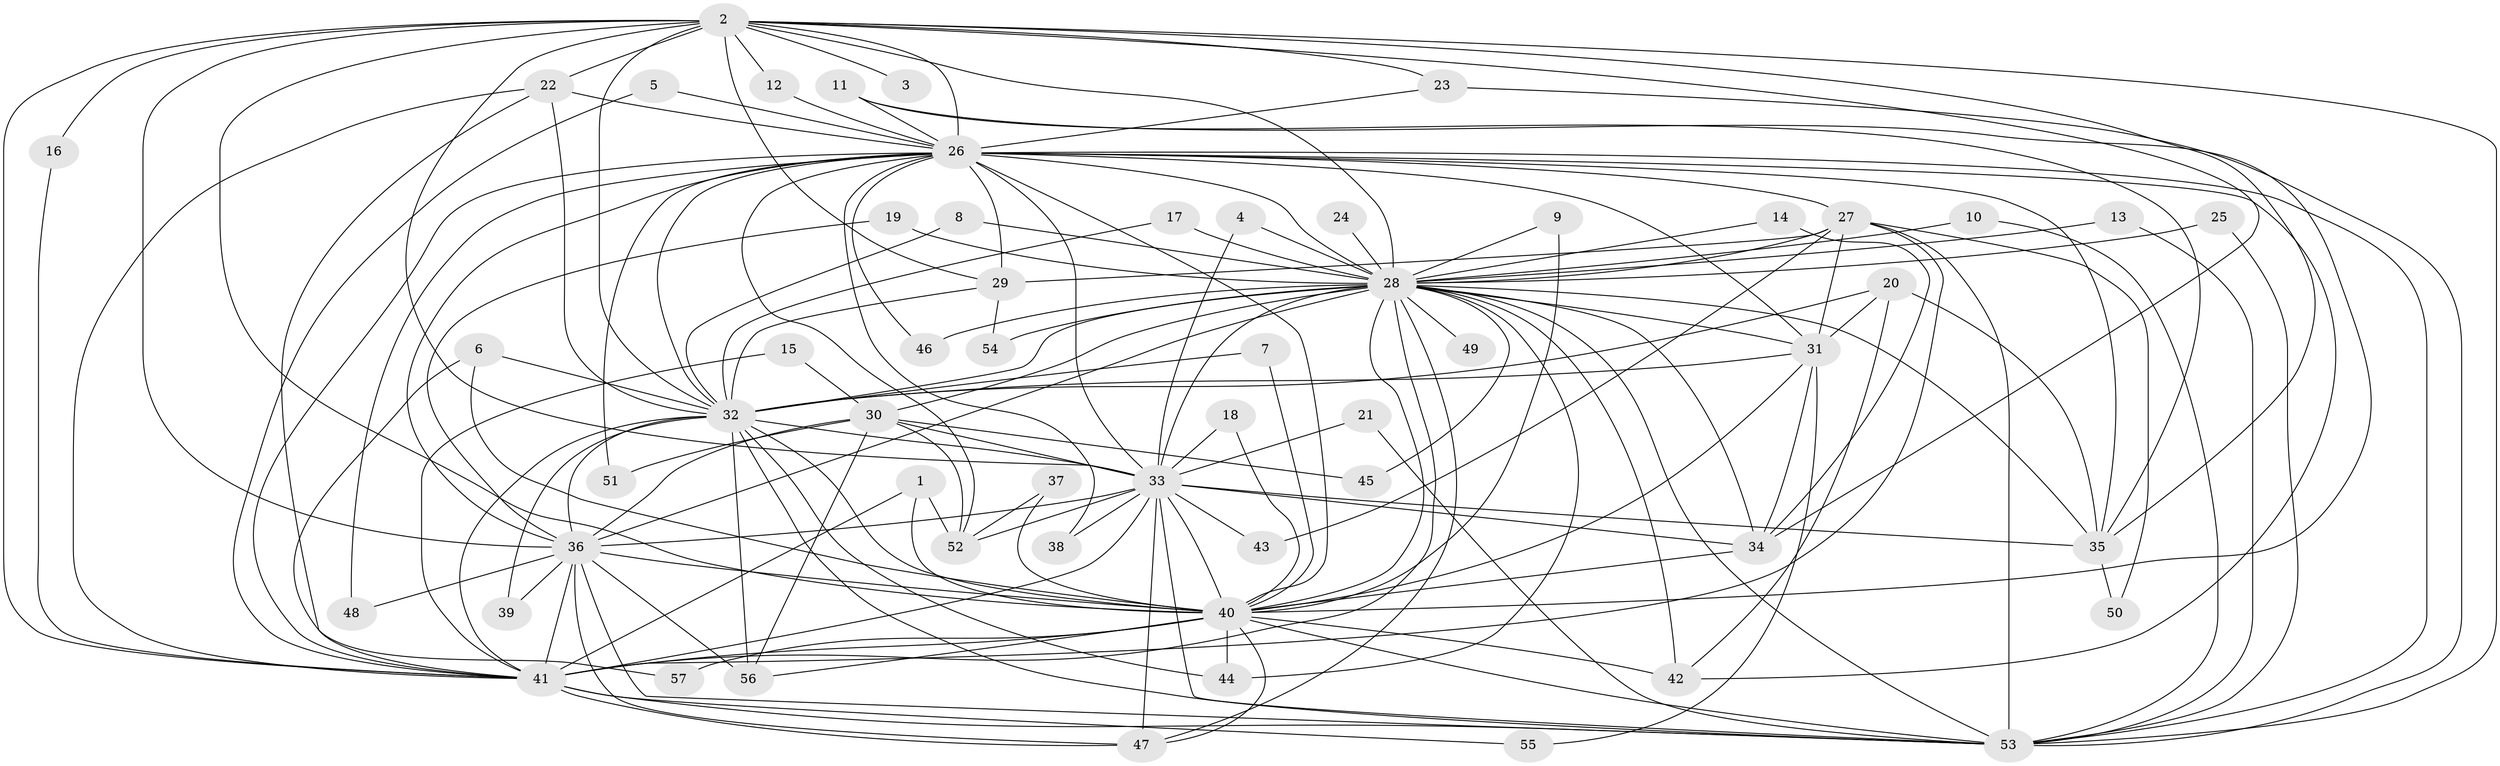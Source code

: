 // original degree distribution, {19: 0.017543859649122806, 13: 0.008771929824561403, 27: 0.008771929824561403, 22: 0.017543859649122806, 23: 0.008771929824561403, 41: 0.008771929824561403, 15: 0.008771929824561403, 18: 0.008771929824561403, 10: 0.008771929824561403, 3: 0.21929824561403508, 9: 0.008771929824561403, 2: 0.5614035087719298, 5: 0.02631578947368421, 7: 0.017543859649122806, 6: 0.017543859649122806, 4: 0.05263157894736842}
// Generated by graph-tools (version 1.1) at 2025/25/03/09/25 03:25:48]
// undirected, 57 vertices, 158 edges
graph export_dot {
graph [start="1"]
  node [color=gray90,style=filled];
  1;
  2;
  3;
  4;
  5;
  6;
  7;
  8;
  9;
  10;
  11;
  12;
  13;
  14;
  15;
  16;
  17;
  18;
  19;
  20;
  21;
  22;
  23;
  24;
  25;
  26;
  27;
  28;
  29;
  30;
  31;
  32;
  33;
  34;
  35;
  36;
  37;
  38;
  39;
  40;
  41;
  42;
  43;
  44;
  45;
  46;
  47;
  48;
  49;
  50;
  51;
  52;
  53;
  54;
  55;
  56;
  57;
  1 -- 40 [weight=1.0];
  1 -- 41 [weight=1.0];
  1 -- 52 [weight=1.0];
  2 -- 3 [weight=1.0];
  2 -- 12 [weight=1.0];
  2 -- 16 [weight=1.0];
  2 -- 22 [weight=1.0];
  2 -- 23 [weight=1.0];
  2 -- 26 [weight=4.0];
  2 -- 28 [weight=3.0];
  2 -- 29 [weight=1.0];
  2 -- 32 [weight=2.0];
  2 -- 33 [weight=3.0];
  2 -- 34 [weight=1.0];
  2 -- 35 [weight=1.0];
  2 -- 36 [weight=3.0];
  2 -- 40 [weight=2.0];
  2 -- 41 [weight=2.0];
  2 -- 53 [weight=2.0];
  4 -- 28 [weight=1.0];
  4 -- 33 [weight=1.0];
  5 -- 26 [weight=1.0];
  5 -- 41 [weight=1.0];
  6 -- 32 [weight=1.0];
  6 -- 40 [weight=1.0];
  6 -- 41 [weight=1.0];
  7 -- 32 [weight=1.0];
  7 -- 40 [weight=1.0];
  8 -- 28 [weight=1.0];
  8 -- 32 [weight=1.0];
  9 -- 28 [weight=1.0];
  9 -- 40 [weight=1.0];
  10 -- 28 [weight=1.0];
  10 -- 53 [weight=1.0];
  11 -- 26 [weight=1.0];
  11 -- 35 [weight=1.0];
  11 -- 40 [weight=1.0];
  12 -- 26 [weight=1.0];
  13 -- 28 [weight=1.0];
  13 -- 53 [weight=1.0];
  14 -- 28 [weight=1.0];
  14 -- 34 [weight=1.0];
  15 -- 30 [weight=1.0];
  15 -- 41 [weight=1.0];
  16 -- 41 [weight=1.0];
  17 -- 28 [weight=1.0];
  17 -- 32 [weight=1.0];
  18 -- 33 [weight=1.0];
  18 -- 40 [weight=1.0];
  19 -- 28 [weight=1.0];
  19 -- 36 [weight=1.0];
  20 -- 31 [weight=1.0];
  20 -- 32 [weight=1.0];
  20 -- 35 [weight=1.0];
  20 -- 42 [weight=1.0];
  21 -- 33 [weight=1.0];
  21 -- 53 [weight=1.0];
  22 -- 26 [weight=1.0];
  22 -- 32 [weight=1.0];
  22 -- 41 [weight=1.0];
  22 -- 57 [weight=1.0];
  23 -- 26 [weight=1.0];
  23 -- 53 [weight=1.0];
  24 -- 28 [weight=2.0];
  25 -- 28 [weight=1.0];
  25 -- 53 [weight=1.0];
  26 -- 27 [weight=1.0];
  26 -- 28 [weight=1.0];
  26 -- 29 [weight=2.0];
  26 -- 31 [weight=1.0];
  26 -- 32 [weight=1.0];
  26 -- 33 [weight=1.0];
  26 -- 35 [weight=1.0];
  26 -- 36 [weight=1.0];
  26 -- 38 [weight=1.0];
  26 -- 40 [weight=1.0];
  26 -- 41 [weight=1.0];
  26 -- 42 [weight=1.0];
  26 -- 46 [weight=2.0];
  26 -- 48 [weight=1.0];
  26 -- 51 [weight=1.0];
  26 -- 52 [weight=1.0];
  26 -- 53 [weight=1.0];
  27 -- 28 [weight=1.0];
  27 -- 29 [weight=1.0];
  27 -- 31 [weight=1.0];
  27 -- 41 [weight=1.0];
  27 -- 43 [weight=1.0];
  27 -- 50 [weight=1.0];
  27 -- 53 [weight=2.0];
  28 -- 30 [weight=1.0];
  28 -- 31 [weight=1.0];
  28 -- 32 [weight=2.0];
  28 -- 33 [weight=2.0];
  28 -- 34 [weight=1.0];
  28 -- 35 [weight=1.0];
  28 -- 36 [weight=1.0];
  28 -- 40 [weight=1.0];
  28 -- 41 [weight=1.0];
  28 -- 42 [weight=2.0];
  28 -- 44 [weight=2.0];
  28 -- 45 [weight=1.0];
  28 -- 46 [weight=2.0];
  28 -- 47 [weight=1.0];
  28 -- 49 [weight=1.0];
  28 -- 53 [weight=1.0];
  28 -- 54 [weight=1.0];
  29 -- 32 [weight=1.0];
  29 -- 54 [weight=1.0];
  30 -- 33 [weight=1.0];
  30 -- 36 [weight=1.0];
  30 -- 45 [weight=1.0];
  30 -- 51 [weight=1.0];
  30 -- 52 [weight=1.0];
  30 -- 56 [weight=1.0];
  31 -- 32 [weight=1.0];
  31 -- 34 [weight=1.0];
  31 -- 40 [weight=1.0];
  31 -- 55 [weight=1.0];
  32 -- 33 [weight=1.0];
  32 -- 36 [weight=1.0];
  32 -- 39 [weight=1.0];
  32 -- 40 [weight=1.0];
  32 -- 41 [weight=2.0];
  32 -- 44 [weight=1.0];
  32 -- 53 [weight=2.0];
  32 -- 56 [weight=1.0];
  33 -- 34 [weight=1.0];
  33 -- 35 [weight=1.0];
  33 -- 36 [weight=1.0];
  33 -- 38 [weight=1.0];
  33 -- 40 [weight=1.0];
  33 -- 41 [weight=1.0];
  33 -- 43 [weight=1.0];
  33 -- 47 [weight=2.0];
  33 -- 52 [weight=1.0];
  33 -- 53 [weight=1.0];
  34 -- 40 [weight=1.0];
  35 -- 50 [weight=1.0];
  36 -- 39 [weight=1.0];
  36 -- 40 [weight=2.0];
  36 -- 41 [weight=1.0];
  36 -- 47 [weight=1.0];
  36 -- 48 [weight=1.0];
  36 -- 53 [weight=1.0];
  36 -- 56 [weight=1.0];
  37 -- 40 [weight=1.0];
  37 -- 52 [weight=1.0];
  40 -- 41 [weight=3.0];
  40 -- 42 [weight=1.0];
  40 -- 44 [weight=1.0];
  40 -- 47 [weight=1.0];
  40 -- 53 [weight=1.0];
  40 -- 56 [weight=1.0];
  40 -- 57 [weight=1.0];
  41 -- 47 [weight=1.0];
  41 -- 53 [weight=1.0];
  41 -- 55 [weight=1.0];
}
